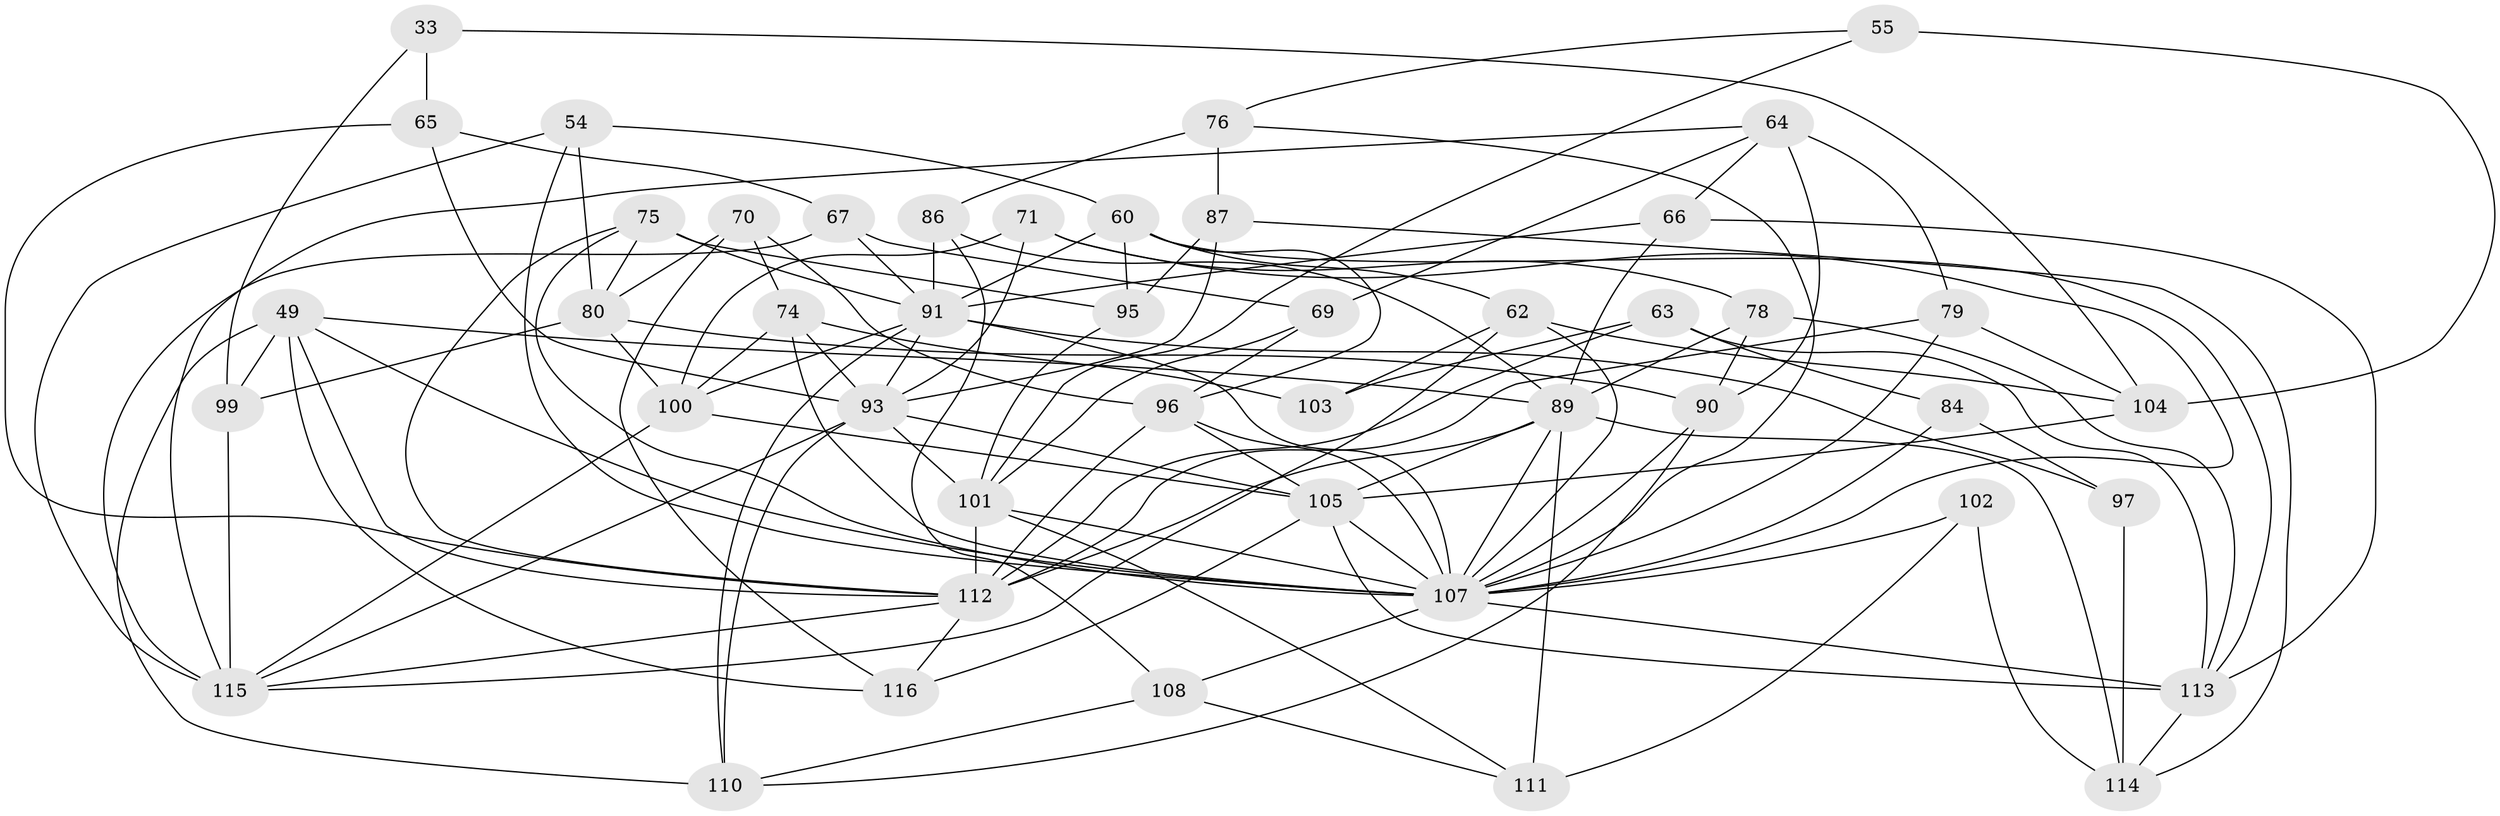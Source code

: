 // original degree distribution, {4: 1.0}
// Generated by graph-tools (version 1.1) at 2025/02/03/04/25 22:02:13]
// undirected, 46 vertices, 123 edges
graph export_dot {
graph [start="1"]
  node [color=gray90,style=filled];
  33;
  49 [super="+32"];
  54 [super="+45"];
  55;
  60 [super="+17+12"];
  62 [super="+43"];
  63;
  64 [super="+31"];
  65 [super="+14"];
  66 [super="+53"];
  67;
  69;
  70;
  71;
  74 [super="+4"];
  75 [super="+41+44"];
  76;
  78;
  79;
  80 [super="+1+39"];
  84;
  86;
  87;
  89 [super="+18+27+42"];
  90 [super="+34"];
  91 [super="+82+88+73"];
  93 [super="+58+28"];
  95;
  96 [super="+48"];
  97 [super="+61"];
  99;
  100 [super="+77"];
  101 [super="+83"];
  102;
  103;
  104 [super="+5"];
  105 [super="+47+92+94"];
  107 [super="+29+98+46+85+106"];
  108;
  110 [super="+57+109"];
  111;
  112 [super="+2+3+25+68"];
  113 [super="+16+22+52"];
  114 [super="+81"];
  115 [super="+51"];
  116;
  33 -- 99;
  33 -- 65 [weight=2];
  33 -- 104;
  49 -- 89;
  49 -- 110 [weight=3];
  49 -- 112;
  49 -- 99;
  49 -- 116;
  49 -- 107;
  54 -- 80 [weight=2];
  54 -- 60 [weight=2];
  54 -- 115;
  54 -- 107;
  55 -- 76;
  55 -- 101;
  55 -- 104 [weight=2];
  60 -- 96;
  60 -- 91 [weight=4];
  60 -- 95;
  60 -- 62;
  60 -- 113;
  62 -- 104;
  62 -- 115;
  62 -- 103;
  62 -- 107 [weight=2];
  63 -- 84;
  63 -- 103;
  63 -- 112;
  63 -- 113;
  64 -- 115;
  64 -- 90 [weight=2];
  64 -- 66;
  64 -- 69;
  64 -- 79;
  65 -- 67;
  65 -- 112;
  65 -- 93 [weight=2];
  66 -- 89 [weight=2];
  66 -- 113 [weight=2];
  66 -- 91;
  67 -- 69;
  67 -- 115;
  67 -- 91;
  69 -- 101;
  69 -- 96;
  70 -- 96;
  70 -- 74;
  70 -- 116;
  70 -- 80;
  71 -- 107;
  71 -- 93;
  71 -- 78;
  71 -- 100;
  74 -- 103 [weight=2];
  74 -- 100;
  74 -- 93;
  74 -- 107;
  75 -- 80;
  75 -- 91 [weight=2];
  75 -- 112;
  75 -- 95;
  75 -- 107 [weight=3];
  76 -- 87;
  76 -- 86;
  76 -- 107;
  78 -- 113;
  78 -- 89;
  78 -- 90;
  79 -- 104;
  79 -- 112;
  79 -- 107;
  80 -- 90;
  80 -- 99;
  80 -- 100 [weight=2];
  84 -- 97 [weight=2];
  84 -- 107;
  86 -- 108;
  86 -- 89;
  86 -- 91;
  87 -- 95;
  87 -- 93;
  87 -- 114;
  89 -- 111;
  89 -- 114;
  89 -- 112;
  89 -- 107;
  89 -- 105;
  90 -- 110;
  90 -- 107;
  91 -- 97 [weight=2];
  91 -- 93 [weight=3];
  91 -- 110;
  91 -- 100 [weight=2];
  91 -- 107;
  93 -- 101 [weight=3];
  93 -- 110 [weight=2];
  93 -- 105 [weight=2];
  93 -- 115;
  95 -- 101;
  96 -- 107;
  96 -- 105;
  96 -- 112;
  97 -- 114 [weight=2];
  99 -- 115;
  100 -- 115;
  100 -- 105;
  101 -- 107 [weight=6];
  101 -- 111;
  101 -- 112 [weight=3];
  102 -- 111;
  102 -- 114;
  102 -- 107 [weight=2];
  104 -- 105;
  105 -- 116;
  105 -- 113 [weight=2];
  105 -- 107;
  107 -- 113 [weight=2];
  107 -- 108;
  108 -- 110;
  108 -- 111;
  112 -- 115;
  112 -- 116;
  113 -- 114;
}
